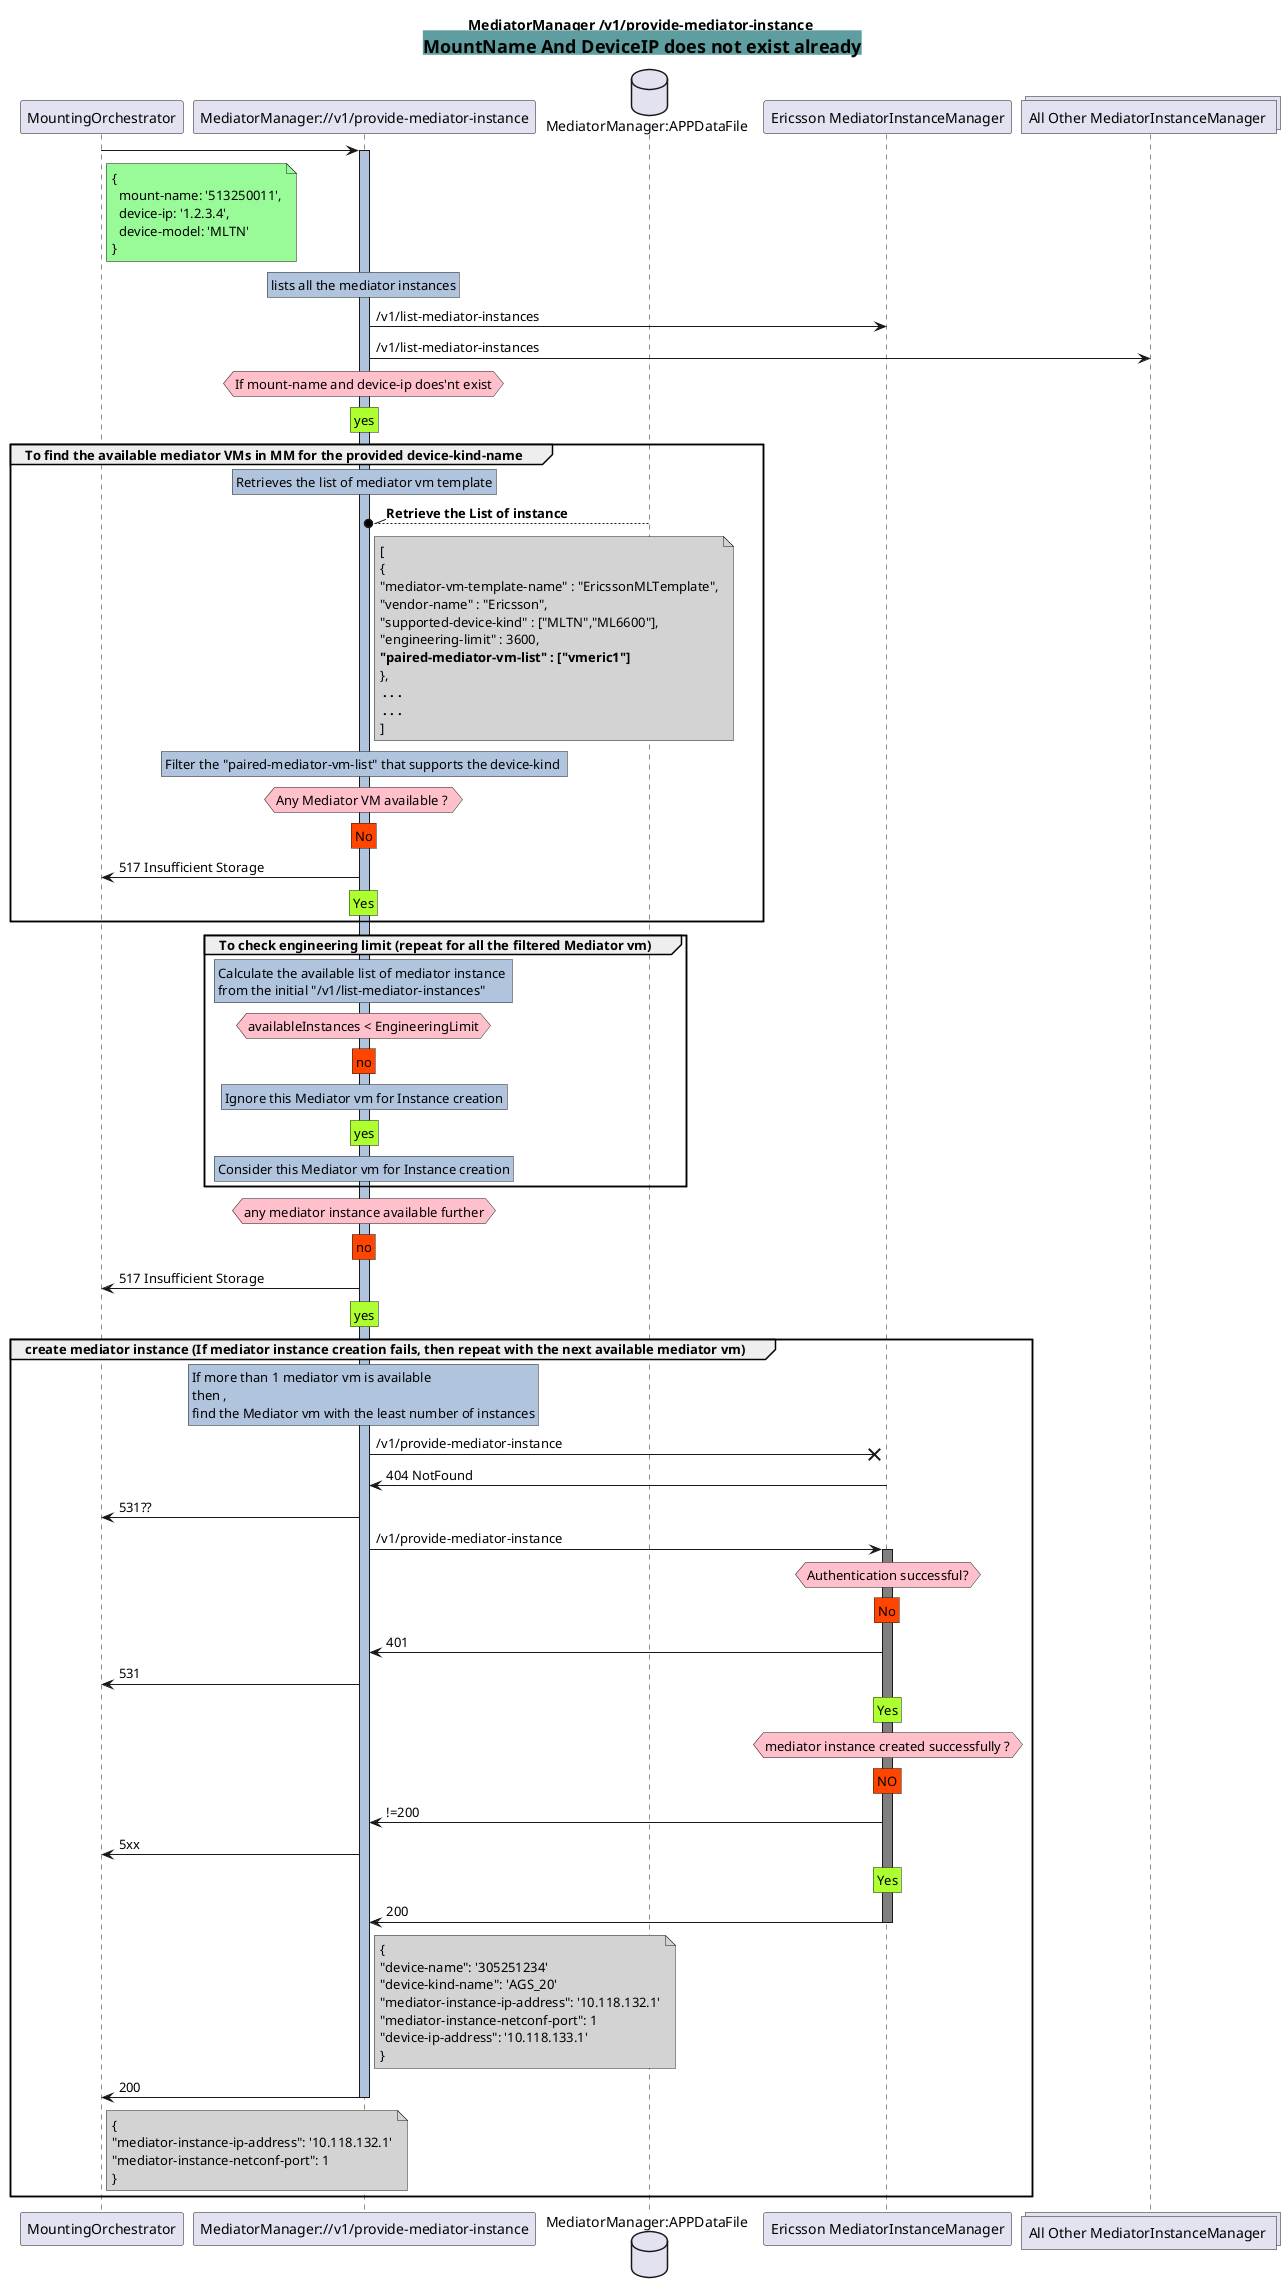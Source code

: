 @startuml MountNameAndDeviceIPDoesnotExist
skinparam responseMessageBelowArrow true

title
MediatorManager /v1/provide-mediator-instance 
<back:cadetblue><size:18>MountName And DeviceIP does not exist already</size></back>
end title

participant "MountingOrchestrator" as MO
participant "MediatorManager://v1/provide-mediator-instance" as MM
database "MediatorManager:APPDataFile" as AppData
participant "Ericsson MediatorInstanceManager" as EMIM
collections "All Other MediatorInstanceManager " as AMIM


MO -> MM : 
note right MO #PaleGreen
    { 
      mount-name: '513250011',
      device-ip: '1.2.3.4',
      device-model: 'MLTN'
    }
end note
activate MM #LightSteelBlue

rnote over MM #LightSteelBlue
    lists all the mediator instances
end note

MM -> EMIM : /v1/list-mediator-instances

MM -> AMIM : /v1/list-mediator-instances

hnote over MM #Pink
    If mount-name and device-ip does'nt exist
end note

rnote over MM #GreenYellow
    yes
end note

group To find the available mediator VMs in MM for the provided device-kind-name
    rnote over MM #LightSteelBlue
        Retrieves the list of mediator vm template
    end note

    AppData --\\o MM : <b>Retrieve the List of instance
    note right MM #LightGray
        [
        {
        "mediator-vm-template-name" : "EricssonMLTemplate",
        "vendor-name" : "Ericsson",
        "supported-device-kind" : ["MLTN","ML6600"],
        "engineering-limit" : 3600,
        <b>"paired-mediator-vm-list" : ["vmeric1"]
        },
        <b> . . .
        <b> . . .
        ]
    end note

    rnote over MM #LightSteelBlue
        Filter the "paired-mediator-vm-list" that supports the device-kind 
    end note

    hnote over MM #Pink
        Any Mediator VM available ? 
    end note

    rnote over MM #OrangeRed
        No
    end note

    MM -> MO : 517 Insufficient Storage

    rnote over MM #GreenYellow
        Yes
    end note

end

group To check engineering limit (repeat for all the filtered Mediator vm)
    rnote over MM #LightSteelBlue
        Calculate the available list of mediator instance 
        from the initial "/v1/list-mediator-instances"
    end note

    hnote over MM #Pink
        availableInstances < EngineeringLimit
    end note

    rnote over MM #OrangeRed
        no
    end note

    rnote over MM #LightSteelBlue
        Ignore this Mediator vm for Instance creation
    end note

    rnote over MM #GreenYellow
        yes
    end note

    rnote over MM #LightSteelBlue
        Consider this Mediator vm for Instance creation
    end note
end

hnote over MM #Pink
    any mediator instance available further
end note

rnote over MM #OrangeRed
    no
end note

MM -> MO : 517 Insufficient Storage

rnote over MM #GreenYellow
    yes
end note

group create mediator instance (If mediator instance creation fails, then repeat with the next available mediator vm)
        rnote over MM #LightSteelBlue
                If more than 1 mediator vm is available 
                then , 
                find the Mediator vm with the least number of instances
        end note

        MM -x EMIM : /v1/provide-mediator-instance
        EMIM -> MM : 404 NotFound
        MM -> MO : 531??

        MM -> EMIM : /v1/provide-mediator-instance
        activate EMIM #Grey
        hnote over EMIM #pink
        Authentication successful?
        end note
        rnote over EMIM #OrangeRed
        No
        end note
        EMIM -> MM : 401
        MM -> MO : 531

        rnote over EMIM #GreenYellow
        Yes
        end note
        hnote over EMIM #pink
        mediator instance created successfully ?
        end note
        rnote over EMIM #OrangeRed
        NO
        end note
        EMIM -> MM : !=200
        MM -> MO : 5xx

        rnote over EMIM #GreenYellow
        Yes
        end note

        EMIM -> MM : 200
        note right MM #LightGray
        {
        "device-name": '305251234'
        "device-kind-name": 'AGS_20'
        "mediator-instance-ip-address": '10.118.132.1'
        "mediator-instance-netconf-port": 1
        "device-ip-address": '10.118.133.1'
        }
        end note

        deactivate EMIM
        
        MM -> MO : 200 
        deactivate MM
        note right MO #LightGray
        {
        "mediator-instance-ip-address": '10.118.132.1'
        "mediator-instance-netconf-port": 1
        }
        end note
end

@enduml